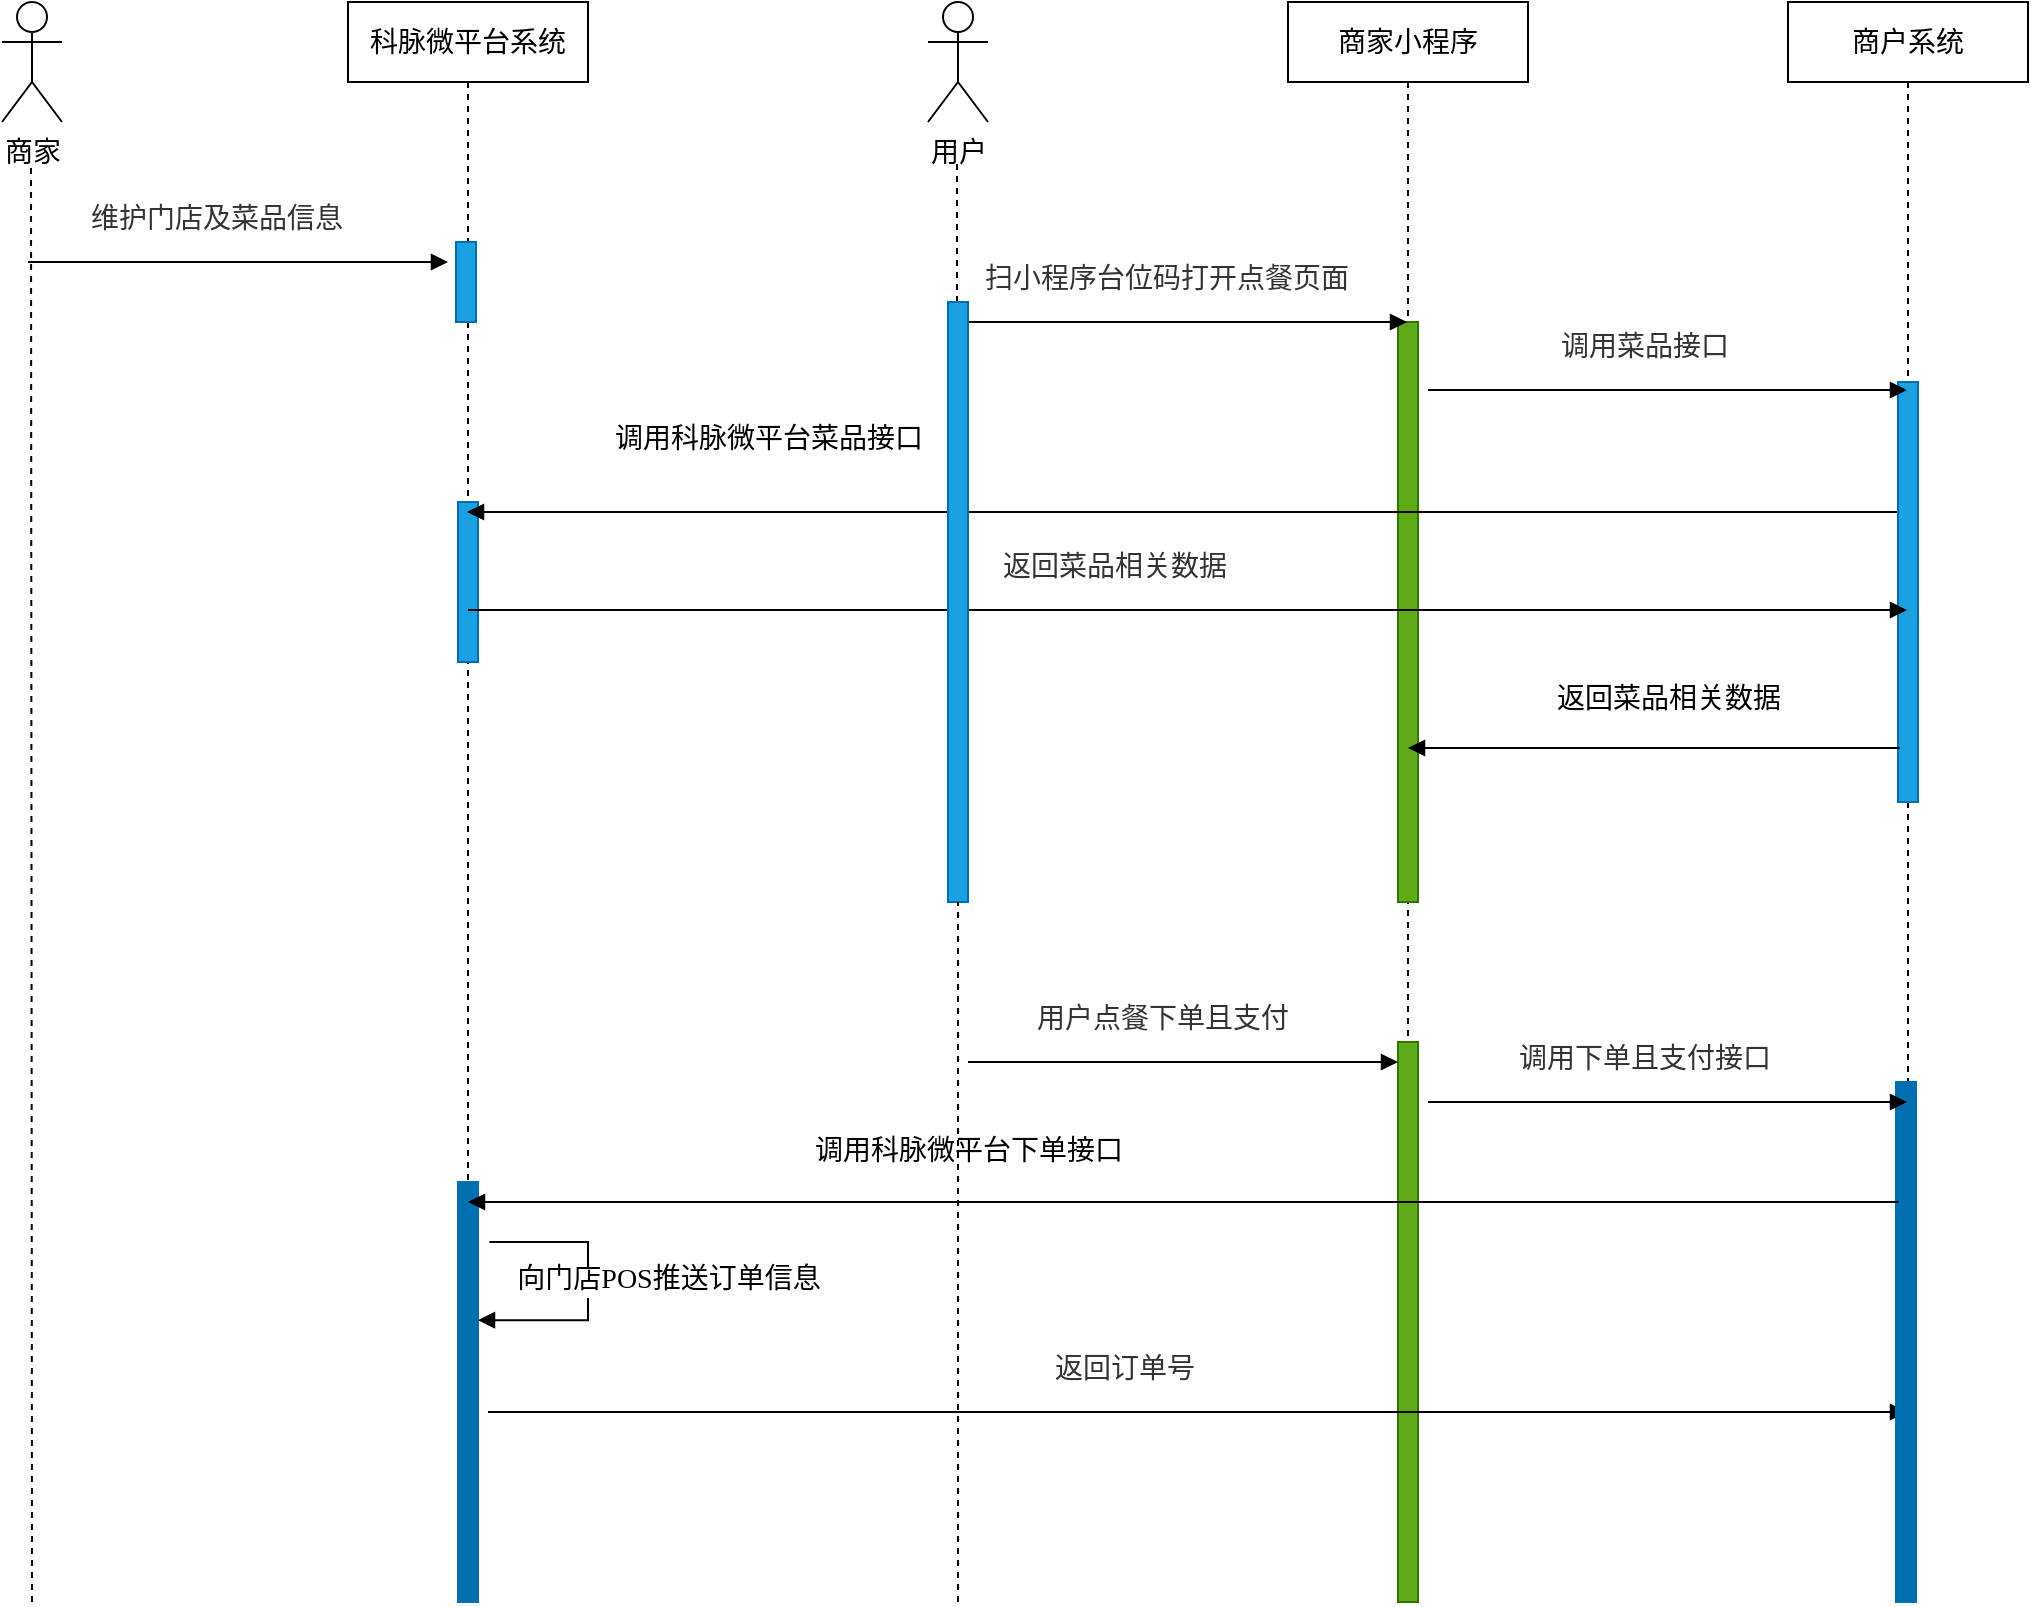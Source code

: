 <mxfile version="14.5.10" type="github">
  <diagram id="5aa129d9-4b51-9b99-0a78-bb2f967fc3d4" name="Page-1">
    <mxGraphModel dx="1822" dy="794" grid="1" gridSize="10" guides="1" tooltips="1" connect="1" arrows="1" fold="1" page="0" pageScale="1" pageWidth="827" pageHeight="1169" background="#ffffff" math="0" shadow="0">
      <root>
        <mxCell id="0" />
        <mxCell id="1" parent="0" />
        <mxCell id="y1rh6phJj4241kgfLrmI-49" value="&lt;font style=&quot;font-size: 14px&quot;&gt;商家&lt;/font&gt;" style="shape=umlActor;verticalLabelPosition=bottom;verticalAlign=top;html=1;outlineConnect=0;movable=1;resizable=1;rotatable=1;deletable=1;editable=1;connectable=1;" parent="1" vertex="1">
          <mxGeometry x="-53" y="80" width="30" height="60" as="geometry" />
        </mxCell>
        <mxCell id="y1rh6phJj4241kgfLrmI-62" value="商家小程序" style="shape=umlLifeline;perimeter=lifelinePerimeter;whiteSpace=wrap;html=1;container=1;collapsible=0;recursiveResize=0;outlineConnect=0;fontSize=14;" parent="1" vertex="1">
          <mxGeometry x="590" y="80" width="120" height="800" as="geometry" />
        </mxCell>
        <mxCell id="y1rh6phJj4241kgfLrmI-63" value="" style="html=1;points=[];perimeter=orthogonalPerimeter;fillColor=#60a917;strokeColor=#2D7600;fontColor=#ffffff;" parent="y1rh6phJj4241kgfLrmI-62" vertex="1">
          <mxGeometry x="55" y="160" width="10" height="290" as="geometry" />
        </mxCell>
        <mxCell id="QpcFcwuWjfST1NYp_s-o-11" value="" style="html=1;points=[];perimeter=orthogonalPerimeter;fillColor=#60a917;strokeColor=#2D7600;fontColor=#ffffff;" parent="y1rh6phJj4241kgfLrmI-62" vertex="1">
          <mxGeometry x="55" y="520" width="10" height="280" as="geometry" />
        </mxCell>
        <mxCell id="y1rh6phJj4241kgfLrmI-64" value="&lt;font style=&quot;font-size: 14px&quot;&gt;科脉微平台系统&lt;/font&gt;" style="shape=umlLifeline;perimeter=lifelinePerimeter;whiteSpace=wrap;html=1;container=1;collapsible=0;recursiveResize=0;outlineConnect=0;" parent="1" vertex="1">
          <mxGeometry x="120" y="80" width="120" height="800" as="geometry" />
        </mxCell>
        <mxCell id="y1rh6phJj4241kgfLrmI-65" value="" style="html=1;points=[];perimeter=orthogonalPerimeter;fillColor=#1ba1e2;strokeColor=#006EAF;fontColor=#ffffff;" parent="y1rh6phJj4241kgfLrmI-64" vertex="1">
          <mxGeometry x="54" y="120" width="10" height="40" as="geometry" />
        </mxCell>
        <mxCell id="QpcFcwuWjfST1NYp_s-o-14" value="" style="html=1;points=[];perimeter=orthogonalPerimeter;rounded=0;shadow=0;comic=0;labelBackgroundColor=none;strokeColor=#006EAF;strokeWidth=1;fontFamily=Verdana;fontSize=12;fontColor=#ffffff;align=center;fillColor=#006EAF;" parent="y1rh6phJj4241kgfLrmI-64" vertex="1">
          <mxGeometry x="55" y="590" width="10" height="210" as="geometry" />
        </mxCell>
        <mxCell id="0CgtTunisocNIU1OMhdK-7" value="" style="html=1;points=[];perimeter=orthogonalPerimeter;fillColor=#1ba1e2;strokeColor=#006EAF;fontColor=#ffffff;" parent="y1rh6phJj4241kgfLrmI-64" vertex="1">
          <mxGeometry x="55" y="250" width="10" height="80" as="geometry" />
        </mxCell>
        <mxCell id="y1rh6phJj4241kgfLrmI-76" value="" style="endArrow=none;dashed=1;html=1;movable=1;resizable=1;rotatable=1;deletable=1;editable=1;connectable=1;" parent="1" edge="1">
          <mxGeometry width="50" height="50" relative="1" as="geometry">
            <mxPoint x="-38" y="880" as="sourcePoint" />
            <mxPoint x="-38.5" y="160" as="targetPoint" />
          </mxGeometry>
        </mxCell>
        <mxCell id="y1rh6phJj4241kgfLrmI-77" value="&lt;div style=&quot;text-align: left ; font-size: 14px&quot;&gt;&lt;font color=&quot;#333333&quot;&gt;扫小程序台位码打开点餐页面&lt;/font&gt;&lt;/div&gt;" style="html=1;verticalAlign=bottom;endArrow=block;labelBackgroundColor=none;fontFamily=Verdana;fontSize=14;edgeStyle=elbowEdgeStyle;elbow=vertical;" parent="1" edge="1">
          <mxGeometry x="-0.104" y="10" relative="1" as="geometry">
            <mxPoint x="430" y="240" as="sourcePoint" />
            <mxPoint x="649.5" y="240" as="targetPoint" />
            <mxPoint as="offset" />
          </mxGeometry>
        </mxCell>
        <mxCell id="QpcFcwuWjfST1NYp_s-o-5" value="&lt;span style=&quot;color: rgb(51 , 51 , 51) ; text-align: left&quot;&gt;&lt;font style=&quot;font-size: 14px&quot;&gt;维护门店及菜品信息&lt;/font&gt;&lt;/span&gt;" style="html=1;verticalAlign=bottom;endArrow=block;labelBackgroundColor=none;fontFamily=Verdana;fontSize=12;edgeStyle=elbowEdgeStyle;elbow=vertical;" parent="1" edge="1">
          <mxGeometry x="-0.104" y="10" relative="1" as="geometry">
            <mxPoint x="-40" y="210" as="sourcePoint" />
            <mxPoint x="170" y="210" as="targetPoint" />
            <mxPoint as="offset" />
            <Array as="points">
              <mxPoint x="65" y="210" />
            </Array>
          </mxGeometry>
        </mxCell>
        <mxCell id="QpcFcwuWjfST1NYp_s-o-9" value="&lt;span style=&quot;font-size: 14px&quot;&gt;用户&lt;/span&gt;" style="shape=umlActor;verticalLabelPosition=bottom;verticalAlign=top;html=1;outlineConnect=0;movable=1;resizable=1;rotatable=1;deletable=1;editable=1;connectable=1;" parent="1" vertex="1">
          <mxGeometry x="410" y="80" width="30" height="60" as="geometry" />
        </mxCell>
        <mxCell id="QpcFcwuWjfST1NYp_s-o-10" value="" style="endArrow=none;dashed=1;html=1;movable=1;resizable=1;rotatable=1;deletable=1;editable=1;connectable=1;startArrow=none;" parent="1" source="0CgtTunisocNIU1OMhdK-9" edge="1">
          <mxGeometry width="50" height="50" relative="1" as="geometry">
            <mxPoint x="425" y="760" as="sourcePoint" />
            <mxPoint x="424.5" y="160" as="targetPoint" />
          </mxGeometry>
        </mxCell>
        <mxCell id="QpcFcwuWjfST1NYp_s-o-12" value="&lt;div style=&quot;text-align: left ; font-size: 14px&quot;&gt;&lt;font color=&quot;#333333&quot;&gt;用户点餐下单且支付&lt;/font&gt;&lt;/div&gt;" style="html=1;verticalAlign=bottom;endArrow=block;labelBackgroundColor=none;fontFamily=Verdana;fontSize=14;edgeStyle=elbowEdgeStyle;elbow=vertical;" parent="1" edge="1">
          <mxGeometry x="-0.104" y="10" relative="1" as="geometry">
            <mxPoint x="430" y="610" as="sourcePoint" />
            <mxPoint x="645" y="610" as="targetPoint" />
            <mxPoint as="offset" />
          </mxGeometry>
        </mxCell>
        <mxCell id="QpcFcwuWjfST1NYp_s-o-13" value="&lt;div style=&quot;text-align: left ; font-size: 14px&quot;&gt;调用科脉微平台菜品接口&lt;/div&gt;" style="html=1;verticalAlign=bottom;endArrow=block;labelBackgroundColor=none;fontFamily=Verdana;fontSize=14;edgeStyle=elbowEdgeStyle;elbow=vertical;" parent="1" edge="1">
          <mxGeometry x="0.671" y="-25" relative="1" as="geometry">
            <mxPoint x="725.5" y="335" as="sourcePoint" />
            <mxPoint x="179.5" y="335" as="targetPoint" />
            <mxPoint as="offset" />
            <Array as="points">
              <mxPoint x="910" y="335" />
            </Array>
          </mxGeometry>
        </mxCell>
        <mxCell id="QpcFcwuWjfST1NYp_s-o-16" value="&lt;div style=&quot;text-align: left ; font-size: 14px&quot;&gt;&lt;font color=&quot;#333333&quot;&gt;返回订单号&lt;/font&gt;&lt;/div&gt;" style="html=1;verticalAlign=bottom;endArrow=block;labelBackgroundColor=none;fontFamily=Verdana;fontSize=14;edgeStyle=elbowEdgeStyle;elbow=vertical;" parent="1" target="0CgtTunisocNIU1OMhdK-2" edge="1">
          <mxGeometry x="-0.104" y="10" relative="1" as="geometry">
            <mxPoint x="190" y="785" as="sourcePoint" />
            <mxPoint x="649.5" y="785" as="targetPoint" />
            <mxPoint as="offset" />
          </mxGeometry>
        </mxCell>
        <mxCell id="0CgtTunisocNIU1OMhdK-2" value="&lt;span style=&quot;font-size: 14px&quot;&gt;商户系统&lt;/span&gt;" style="shape=umlLifeline;perimeter=lifelinePerimeter;whiteSpace=wrap;html=1;container=1;collapsible=0;recursiveResize=0;outlineConnect=0;" parent="1" vertex="1">
          <mxGeometry x="840" y="80" width="120" height="800" as="geometry" />
        </mxCell>
        <mxCell id="0CgtTunisocNIU1OMhdK-3" value="" style="html=1;points=[];perimeter=orthogonalPerimeter;fillColor=#1ba1e2;strokeColor=#006EAF;fontColor=#ffffff;" parent="0CgtTunisocNIU1OMhdK-2" vertex="1">
          <mxGeometry x="55" y="190" width="10" height="210" as="geometry" />
        </mxCell>
        <mxCell id="0CgtTunisocNIU1OMhdK-4" value="" style="html=1;points=[];perimeter=orthogonalPerimeter;rounded=0;shadow=0;comic=0;labelBackgroundColor=none;strokeColor=#006EAF;strokeWidth=1;fontFamily=Verdana;fontSize=12;fontColor=#ffffff;align=center;fillColor=#006EAF;" parent="0CgtTunisocNIU1OMhdK-2" vertex="1">
          <mxGeometry x="54" y="540" width="10" height="260" as="geometry" />
        </mxCell>
        <mxCell id="0CgtTunisocNIU1OMhdK-6" value="&lt;div style=&quot;text-align: left ; font-size: 14px&quot;&gt;&lt;font color=&quot;#333333&quot;&gt;调用菜品接口&lt;/font&gt;&lt;/div&gt;" style="html=1;verticalAlign=bottom;endArrow=block;labelBackgroundColor=none;fontFamily=Verdana;fontSize=14;edgeStyle=elbowEdgeStyle;elbow=vertical;" parent="1" edge="1">
          <mxGeometry x="-0.104" y="10" relative="1" as="geometry">
            <mxPoint x="660" y="274" as="sourcePoint" />
            <mxPoint x="899.5" y="274" as="targetPoint" />
            <mxPoint as="offset" />
          </mxGeometry>
        </mxCell>
        <mxCell id="0CgtTunisocNIU1OMhdK-8" value="&lt;div style=&quot;text-align: left&quot;&gt;&lt;span style=&quot;font-size: 14px&quot;&gt;&lt;font color=&quot;#333333&quot;&gt;返回菜品相关数据&lt;/font&gt;&lt;/span&gt;&lt;/div&gt;" style="html=1;verticalAlign=bottom;endArrow=block;labelBackgroundColor=none;fontFamily=Verdana;fontSize=12;edgeStyle=elbowEdgeStyle;elbow=vertical;" parent="1" edge="1">
          <mxGeometry x="-0.104" y="10" relative="1" as="geometry">
            <mxPoint x="180" y="384" as="sourcePoint" />
            <mxPoint x="899.5" y="384" as="targetPoint" />
            <mxPoint as="offset" />
            <Array as="points">
              <mxPoint x="285" y="384" />
            </Array>
          </mxGeometry>
        </mxCell>
        <mxCell id="0CgtTunisocNIU1OMhdK-9" value="" style="html=1;points=[];perimeter=orthogonalPerimeter;fillColor=#1ba1e2;strokeColor=#006EAF;fontColor=#ffffff;" parent="1" vertex="1">
          <mxGeometry x="420" y="230" width="10" height="300" as="geometry" />
        </mxCell>
        <mxCell id="0CgtTunisocNIU1OMhdK-10" value="" style="endArrow=none;dashed=1;html=1;movable=1;resizable=1;rotatable=1;deletable=1;editable=1;connectable=1;" parent="1" target="0CgtTunisocNIU1OMhdK-9" edge="1">
          <mxGeometry width="50" height="50" relative="1" as="geometry">
            <mxPoint x="425" y="880" as="sourcePoint" />
            <mxPoint x="424.5" y="160" as="targetPoint" />
          </mxGeometry>
        </mxCell>
        <mxCell id="0CgtTunisocNIU1OMhdK-11" value="&lt;div style=&quot;text-align: left ; font-size: 14px&quot;&gt;返回菜品相关数据&lt;/div&gt;" style="html=1;verticalAlign=bottom;endArrow=block;labelBackgroundColor=none;fontFamily=Verdana;fontSize=14;edgeStyle=elbowEdgeStyle;elbow=vertical;" parent="1" edge="1">
          <mxGeometry x="0.402" y="-13" relative="1" as="geometry">
            <mxPoint x="716" y="453" as="sourcePoint" />
            <mxPoint x="650" y="453" as="targetPoint" />
            <mxPoint as="offset" />
            <Array as="points">
              <mxPoint x="900.5" y="453" />
            </Array>
          </mxGeometry>
        </mxCell>
        <mxCell id="0CgtTunisocNIU1OMhdK-12" value="&lt;div style=&quot;text-align: left ; font-size: 14px&quot;&gt;调用科脉微平台下单接口&lt;/div&gt;" style="html=1;verticalAlign=bottom;endArrow=block;labelBackgroundColor=none;fontFamily=Verdana;fontSize=14;edgeStyle=elbowEdgeStyle;elbow=vertical;" parent="1" edge="1" target="y1rh6phJj4241kgfLrmI-64">
          <mxGeometry x="0.442" y="-14" relative="1" as="geometry">
            <mxPoint x="726" y="680" as="sourcePoint" />
            <mxPoint x="680" y="680" as="targetPoint" />
            <mxPoint as="offset" />
            <Array as="points">
              <mxPoint x="900" y="680" />
            </Array>
          </mxGeometry>
        </mxCell>
        <mxCell id="A0QS7YvNojqld_3xA-VV-1" value="&lt;div style=&quot;text-align: left ; font-size: 14px&quot;&gt;&lt;font color=&quot;#333333&quot;&gt;调用下单且支付接口&lt;/font&gt;&lt;/div&gt;" style="html=1;verticalAlign=bottom;endArrow=block;labelBackgroundColor=none;fontFamily=Verdana;fontSize=14;edgeStyle=elbowEdgeStyle;elbow=vertical;" edge="1" parent="1" target="0CgtTunisocNIU1OMhdK-2">
          <mxGeometry x="-0.104" y="10" relative="1" as="geometry">
            <mxPoint x="660" y="630" as="sourcePoint" />
            <mxPoint x="865" y="630" as="targetPoint" />
            <mxPoint as="offset" />
          </mxGeometry>
        </mxCell>
        <mxCell id="A0QS7YvNojqld_3xA-VV-2" value="&lt;span style=&quot;font-size: 14px&quot;&gt;向门店POS推送订单信息&lt;/span&gt;" style="html=1;verticalAlign=bottom;endArrow=block;labelBackgroundColor=#ffffff;fontFamily=Verdana;fontSize=12;elbow=vertical;edgeStyle=orthogonalEdgeStyle;exitX=1.066;exitY=0.713;exitPerimeter=0;rounded=0;" edge="1" parent="1">
          <mxGeometry x="0.106" y="40" relative="1" as="geometry">
            <mxPoint x="190.66" y="700.01" as="sourcePoint" />
            <mxPoint x="185" y="739.1" as="targetPoint" />
            <Array as="points">
              <mxPoint x="240" y="700.1" />
              <mxPoint x="240" y="739.1" />
            </Array>
            <mxPoint as="offset" />
          </mxGeometry>
        </mxCell>
      </root>
    </mxGraphModel>
  </diagram>
</mxfile>
